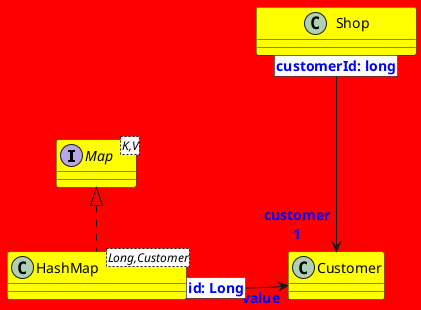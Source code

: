 {
  "sha1": "sp4ejqz0xwle5hnliqo63vfx2wumx27",
  "insertion": {
    "when": "2024-11-05T18:06:49.388Z",
    "url": "https://github.com/plantuml/plantuml/issues/1945",
    "user": "plantuml@gmail.com"
  }
}
@startuml
<style>
document {
  BackgroundColor red
}
arrow {
  FontColor Blue
  FontSize 14
  FontStyle bold
  cardinality {
  	FontColor red
    FontSize 10
    FontStyle italic
  }
}
class {
  BackgroundColor yellow
  generic {
  	BackgroundColor purple
  }
  qualified {
  	BackgroundColor green
  	FontColor ivory
  }
}
</style>

    interface Map<K,V>
    class HashMap<Long,Customer>

    Map <|.. HashMap
    Shop [customerId: long] ---> "customer\n1" Customer
    HashMap [id: Long] -r-> "value" Customer
@enduml
